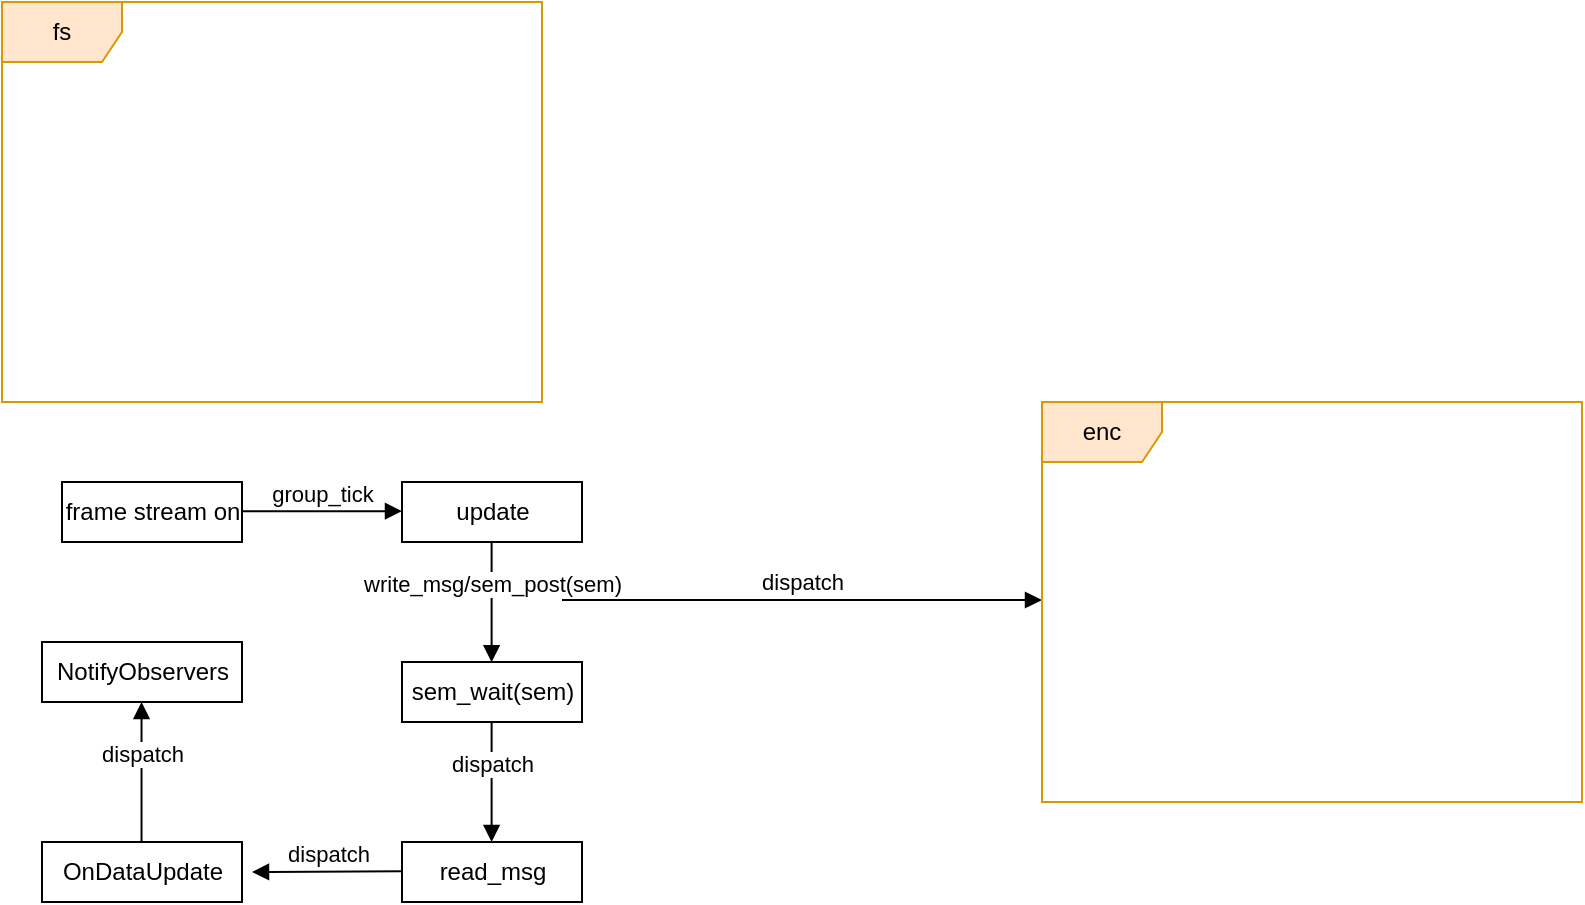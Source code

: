 <mxfile version="14.9.8" type="github">
  <diagram id="C5RBs43oDa-KdzZeNtuy" name="Page-1">
    <mxGraphModel dx="1543" dy="377" grid="1" gridSize="10" guides="1" tooltips="1" connect="1" arrows="1" fold="1" page="1" pageScale="1" pageWidth="827" pageHeight="1169" math="0" shadow="0">
      <root>
        <mxCell id="WIyWlLk6GJQsqaUBKTNV-0" />
        <mxCell id="WIyWlLk6GJQsqaUBKTNV-1" parent="WIyWlLk6GJQsqaUBKTNV-0" />
        <mxCell id="1Tl8ByBlkeMaJVgosmTW-3" value="&lt;font style=&quot;vertical-align: inherit&quot;&gt;&lt;font style=&quot;vertical-align: inherit&quot;&gt;fs&lt;/font&gt;&lt;/font&gt;" style="shape=umlFrame;whiteSpace=wrap;html=1;fillColor=#ffe6cc;strokeColor=#d79b00;" vertex="1" parent="WIyWlLk6GJQsqaUBKTNV-1">
          <mxGeometry x="-810" y="50" width="270" height="200" as="geometry" />
        </mxCell>
        <mxCell id="1Tl8ByBlkeMaJVgosmTW-4" value="dispatch" style="html=1;verticalAlign=bottom;endArrow=block;" edge="1" parent="WIyWlLk6GJQsqaUBKTNV-1">
          <mxGeometry width="80" relative="1" as="geometry">
            <mxPoint x="-530" y="349" as="sourcePoint" />
            <mxPoint x="-290" y="349" as="targetPoint" />
          </mxGeometry>
        </mxCell>
        <mxCell id="1Tl8ByBlkeMaJVgosmTW-5" value="&lt;font style=&quot;vertical-align: inherit&quot;&gt;&lt;font style=&quot;vertical-align: inherit&quot;&gt;enc&lt;/font&gt;&lt;/font&gt;" style="shape=umlFrame;whiteSpace=wrap;html=1;fillColor=#ffe6cc;strokeColor=#d79b00;" vertex="1" parent="WIyWlLk6GJQsqaUBKTNV-1">
          <mxGeometry x="-290" y="250" width="270" height="200" as="geometry" />
        </mxCell>
        <mxCell id="1Tl8ByBlkeMaJVgosmTW-6" value="frame stream on" style="html=1;" vertex="1" parent="WIyWlLk6GJQsqaUBKTNV-1">
          <mxGeometry x="-780" y="290" width="90" height="30" as="geometry" />
        </mxCell>
        <mxCell id="1Tl8ByBlkeMaJVgosmTW-7" value="group_tick" style="html=1;verticalAlign=bottom;endArrow=block;" edge="1" parent="WIyWlLk6GJQsqaUBKTNV-1">
          <mxGeometry width="80" relative="1" as="geometry">
            <mxPoint x="-690" y="304.58" as="sourcePoint" />
            <mxPoint x="-610" y="304.58" as="targetPoint" />
          </mxGeometry>
        </mxCell>
        <mxCell id="1Tl8ByBlkeMaJVgosmTW-46" value="update" style="html=1;" vertex="1" parent="WIyWlLk6GJQsqaUBKTNV-1">
          <mxGeometry x="-610" y="290" width="90" height="30" as="geometry" />
        </mxCell>
        <mxCell id="1Tl8ByBlkeMaJVgosmTW-47" value="write_msg/sem_post(sem)" style="html=1;verticalAlign=bottom;endArrow=block;" edge="1" parent="WIyWlLk6GJQsqaUBKTNV-1">
          <mxGeometry width="80" relative="1" as="geometry">
            <mxPoint x="-565.2" y="319.9" as="sourcePoint" />
            <mxPoint x="-565.2" y="380.1" as="targetPoint" />
          </mxGeometry>
        </mxCell>
        <mxCell id="1Tl8ByBlkeMaJVgosmTW-48" value="sem_wait(sem)" style="html=1;" vertex="1" parent="WIyWlLk6GJQsqaUBKTNV-1">
          <mxGeometry x="-610" y="380" width="90" height="30" as="geometry" />
        </mxCell>
        <mxCell id="1Tl8ByBlkeMaJVgosmTW-49" value="read_msg" style="html=1;" vertex="1" parent="WIyWlLk6GJQsqaUBKTNV-1">
          <mxGeometry x="-610" y="470" width="90" height="30" as="geometry" />
        </mxCell>
        <mxCell id="1Tl8ByBlkeMaJVgosmTW-50" value="dispatch" style="html=1;verticalAlign=bottom;endArrow=block;" edge="1" parent="WIyWlLk6GJQsqaUBKTNV-1">
          <mxGeometry width="80" relative="1" as="geometry">
            <mxPoint x="-565.2" y="410" as="sourcePoint" />
            <mxPoint x="-565.2" y="470" as="targetPoint" />
          </mxGeometry>
        </mxCell>
        <mxCell id="1Tl8ByBlkeMaJVgosmTW-51" value="dispatch" style="html=1;verticalAlign=bottom;endArrow=block;" edge="1" parent="WIyWlLk6GJQsqaUBKTNV-1">
          <mxGeometry width="80" relative="1" as="geometry">
            <mxPoint x="-610" y="484.66" as="sourcePoint" />
            <mxPoint x="-685" y="485" as="targetPoint" />
          </mxGeometry>
        </mxCell>
        <mxCell id="1Tl8ByBlkeMaJVgosmTW-52" value="OnDataUpdate" style="html=1;" vertex="1" parent="WIyWlLk6GJQsqaUBKTNV-1">
          <mxGeometry x="-790" y="470" width="100" height="30" as="geometry" />
        </mxCell>
        <mxCell id="1Tl8ByBlkeMaJVgosmTW-53" value="dispatch" style="html=1;verticalAlign=bottom;endArrow=block;" edge="1" parent="WIyWlLk6GJQsqaUBKTNV-1">
          <mxGeometry width="80" relative="1" as="geometry">
            <mxPoint x="-740.24" y="470" as="sourcePoint" />
            <mxPoint x="-740.24" y="400" as="targetPoint" />
          </mxGeometry>
        </mxCell>
        <mxCell id="1Tl8ByBlkeMaJVgosmTW-54" value="NotifyObservers" style="html=1;" vertex="1" parent="WIyWlLk6GJQsqaUBKTNV-1">
          <mxGeometry x="-790" y="370" width="100" height="30" as="geometry" />
        </mxCell>
      </root>
    </mxGraphModel>
  </diagram>
</mxfile>
